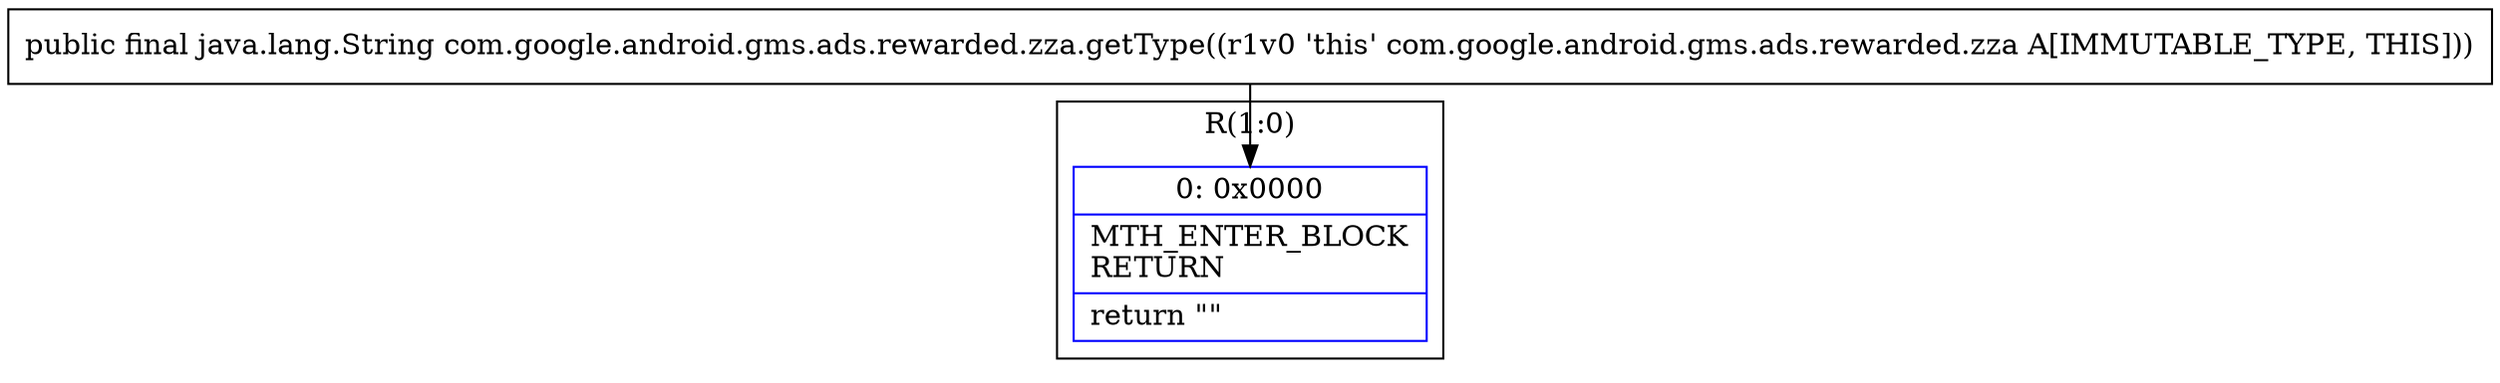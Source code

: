 digraph "CFG forcom.google.android.gms.ads.rewarded.zza.getType()Ljava\/lang\/String;" {
subgraph cluster_Region_790108821 {
label = "R(1:0)";
node [shape=record,color=blue];
Node_0 [shape=record,label="{0\:\ 0x0000|MTH_ENTER_BLOCK\lRETURN\l|return \"\"\l}"];
}
MethodNode[shape=record,label="{public final java.lang.String com.google.android.gms.ads.rewarded.zza.getType((r1v0 'this' com.google.android.gms.ads.rewarded.zza A[IMMUTABLE_TYPE, THIS])) }"];
MethodNode -> Node_0;
}

